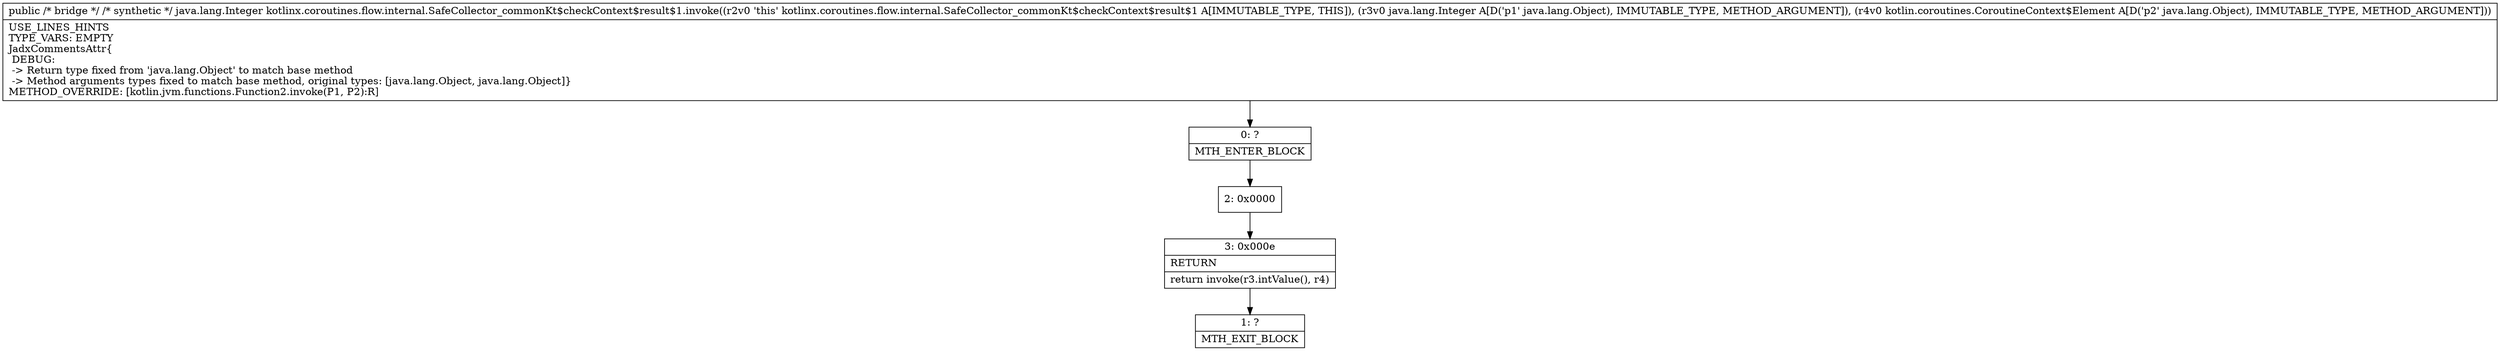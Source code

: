 digraph "CFG forkotlinx.coroutines.flow.internal.SafeCollector_commonKt$checkContext$result$1.invoke(Ljava\/lang\/Object;Ljava\/lang\/Object;)Ljava\/lang\/Object;" {
Node_0 [shape=record,label="{0\:\ ?|MTH_ENTER_BLOCK\l}"];
Node_2 [shape=record,label="{2\:\ 0x0000}"];
Node_3 [shape=record,label="{3\:\ 0x000e|RETURN\l|return invoke(r3.intValue(), r4)\l}"];
Node_1 [shape=record,label="{1\:\ ?|MTH_EXIT_BLOCK\l}"];
MethodNode[shape=record,label="{public \/* bridge *\/ \/* synthetic *\/ java.lang.Integer kotlinx.coroutines.flow.internal.SafeCollector_commonKt$checkContext$result$1.invoke((r2v0 'this' kotlinx.coroutines.flow.internal.SafeCollector_commonKt$checkContext$result$1 A[IMMUTABLE_TYPE, THIS]), (r3v0 java.lang.Integer A[D('p1' java.lang.Object), IMMUTABLE_TYPE, METHOD_ARGUMENT]), (r4v0 kotlin.coroutines.CoroutineContext$Element A[D('p2' java.lang.Object), IMMUTABLE_TYPE, METHOD_ARGUMENT]))  | USE_LINES_HINTS\lTYPE_VARS: EMPTY\lJadxCommentsAttr\{\l DEBUG: \l \-\> Return type fixed from 'java.lang.Object' to match base method\l \-\> Method arguments types fixed to match base method, original types: [java.lang.Object, java.lang.Object]\}\lMETHOD_OVERRIDE: [kotlin.jvm.functions.Function2.invoke(P1, P2):R]\l}"];
MethodNode -> Node_0;Node_0 -> Node_2;
Node_2 -> Node_3;
Node_3 -> Node_1;
}

